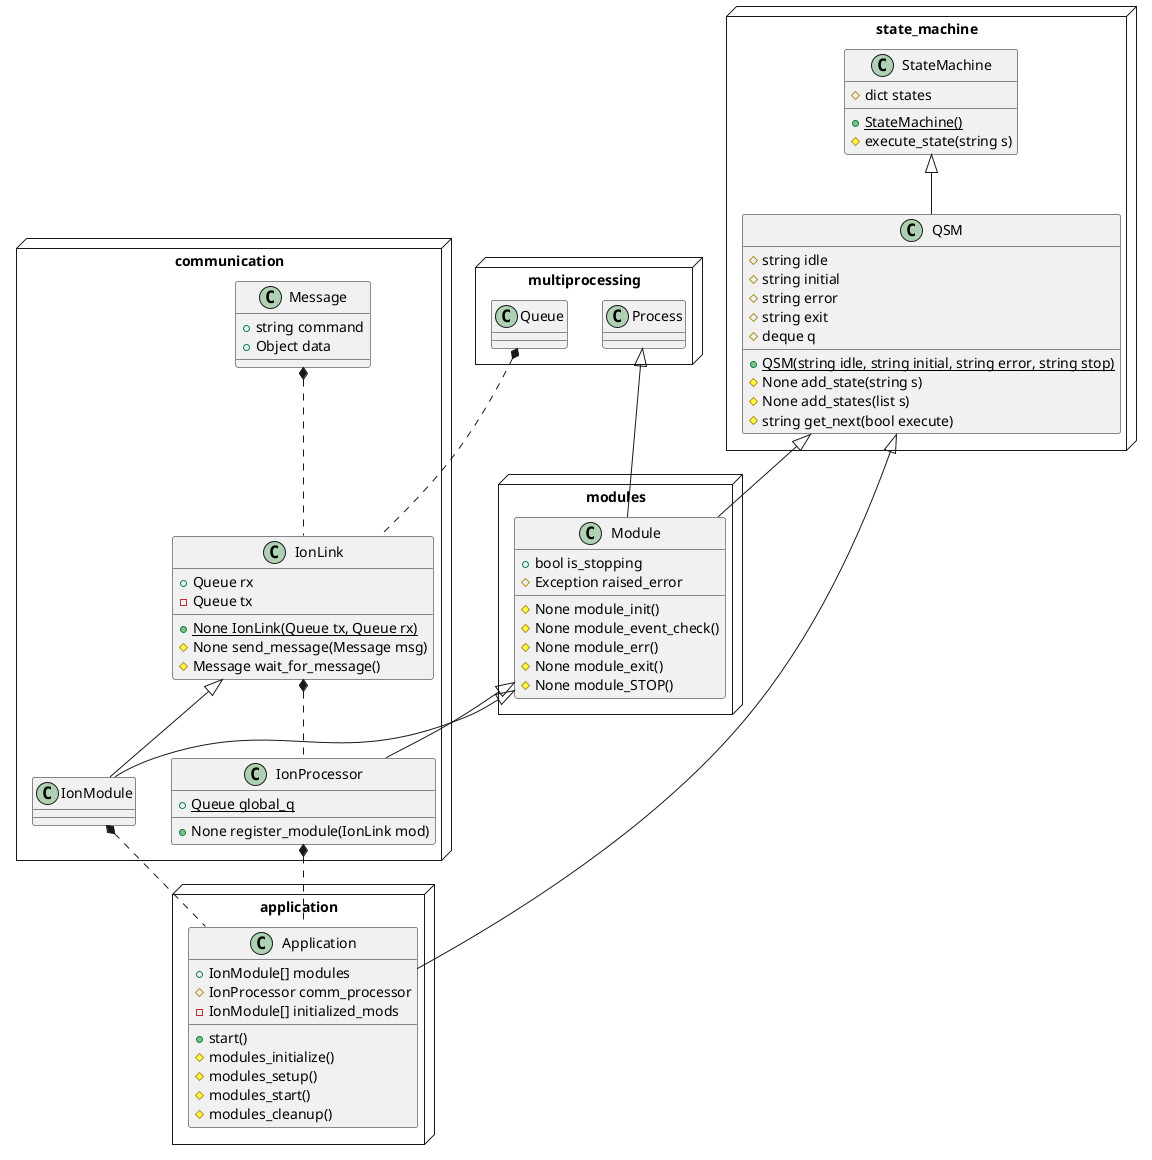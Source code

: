 @startuml

package multiprocessing <<Node>>{

    class Process
    class Queue

}

package state_machine <<Node>>{

    class StateMachine{
        #dict states

        {static} +StateMachine()
        #execute_state(string s)
    }

    class QSM{
        #string idle
        #string initial
        #string error
        #string exit
        #deque q

        {static} +QSM(string idle, string initial, string error, string stop)
        #None add_state(string s)
        #None add_states(list s)
        #string get_next(bool execute)
    }

    StateMachine <|-- QSM

}

package modules <<Node>>{

    class Module{
        +bool is_stopping
        #Exception raised_error

        #None module_init()
        #None module_event_check()
        #None module_err()
        #None module_exit()
        #None module_STOP()
    }

    Process <|-- Module
    QSM <|-- Module

}

package communication <<Node>>{

    class Message{
        +string command
        +Object data
    }

    class IonLink{
        +Queue rx
        -Queue tx

        {static} +None IonLink(Queue tx, Queue rx)
        #None send_message(Message msg)
        #Message wait_for_message()
    }

    Queue *.. IonLink
    Message *.. IonLink

    class IonModule{
    }

    Module <|-- IonModule
    IonLink <|-- IonModule

    class IonProcessor{
        {static} +Queue global_q

        +None register_module(IonLink mod)
    }

    Module <|-- IonProcessor
    IonLink *.. IonProcessor

}

package application <<Node>>{

    class Application{
        +IonModule[] modules
        #IonProcessor comm_processor
        -IonModule[] initialized_mods

        +start()
        #modules_initialize()
        #modules_setup()
        #modules_start()
        #modules_cleanup()
    }

    QSM <|-- Application
    IonModule *.. Application
    IonProcessor *.. Application

}
@enduml